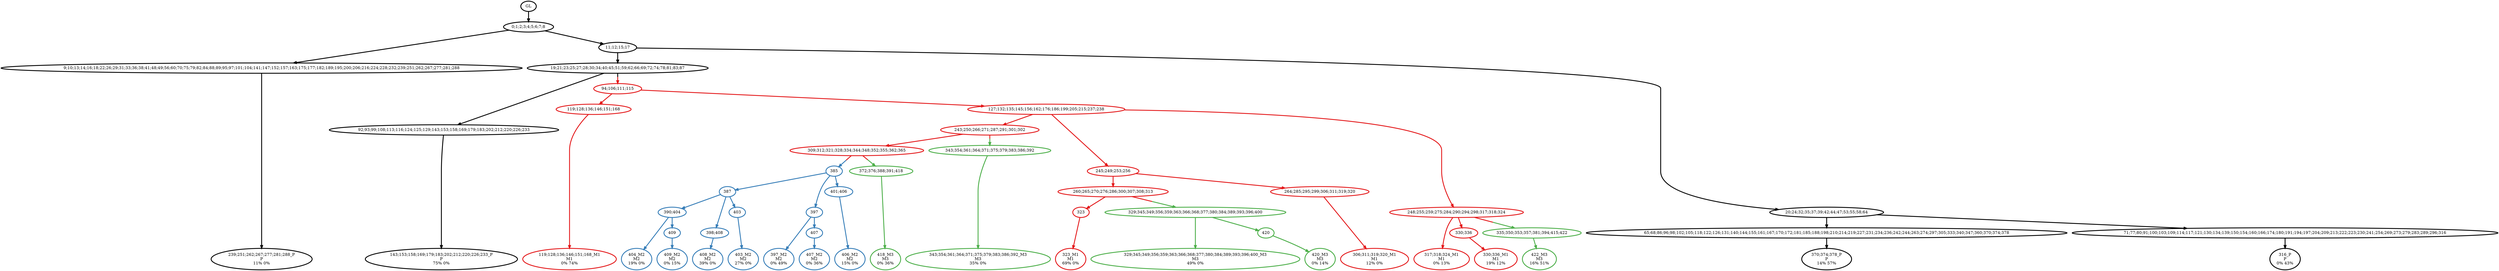 digraph T {
	{
		rank=same
		51 [penwidth=3,colorscheme=set19,color=0,label="239;251;262;267;277;281;288_P\nP\n11% 0%"]
		47 [penwidth=3,colorscheme=set19,color=0,label="143;153;158;169;179;183;202;212;220;226;233_P\nP\n75% 0%"]
		44 [penwidth=3,colorscheme=set19,color=0,label="370;374;378_P\nP\n14% 57%"]
		42 [penwidth=3,colorscheme=set19,color=0,label="316_P\nP\n0% 43%"]
		39 [penwidth=3,colorscheme=set19,color=1,label="119;128;136;146;151;168_M1\nM1\n0% 74%"]
		33 [penwidth=3,colorscheme=set19,color=1,label="323_M1\nM1\n69% 0%"]
		31 [penwidth=3,colorscheme=set19,color=1,label="306;311;319;320_M1\nM1\n12% 0%"]
		29 [penwidth=3,colorscheme=set19,color=1,label="317;318;324_M1\nM1\n0% 13%"]
		27 [penwidth=3,colorscheme=set19,color=1,label="330;336_M1\nM1\n19% 12%"]
		22 [penwidth=3,colorscheme=set19,color=2,label="404_M2\nM2\n19% 0%"]
		20 [penwidth=3,colorscheme=set19,color=2,label="409_M2\nM2\n0% 15%"]
		18 [penwidth=3,colorscheme=set19,color=2,label="408_M2\nM2\n39% 0%"]
		16 [penwidth=3,colorscheme=set19,color=2,label="403_M2\nM2\n27% 0%"]
		14 [penwidth=3,colorscheme=set19,color=2,label="397_M2\nM2\n0% 49%"]
		12 [penwidth=3,colorscheme=set19,color=2,label="407_M2\nM2\n0% 36%"]
		10 [penwidth=3,colorscheme=set19,color=2,label="406_M2\nM2\n15% 0%"]
		9 [penwidth=3,colorscheme=set19,color=3,label="418_M3\nM3\n0% 36%"]
		8 [penwidth=3,colorscheme=set19,color=3,label="343;354;361;364;371;375;379;383;386;392_M3\nM3\n35% 0%"]
		7 [penwidth=3,colorscheme=set19,color=3,label="329;345;349;356;359;363;366;368;377;380;384;389;393;396;400_M3\nM3\n49% 0%"]
		5 [penwidth=3,colorscheme=set19,color=3,label="420_M3\nM3\n0% 14%"]
		4 [penwidth=3,colorscheme=set19,color=3,label="422_M3\nM3\n16% 51%"]
	}
	54 [penwidth=3,colorscheme=set19,color=0,label="GL"]
	53 [penwidth=3,colorscheme=set19,color=0,label="0;1;2;3;4;5;6;7;8"]
	52 [penwidth=3,colorscheme=set19,color=0,label="9;10;13;14;16;18;22;26;29;31;33;36;38;41;48;49;56;60;70;75;79;82;84;88;89;95;97;101;104;141;147;152;157;163;175;177;182;189;195;200;206;216;224;228;232;239;251;262;267;277;281;288"]
	50 [penwidth=3,colorscheme=set19,color=0,label="11;12;15;17"]
	49 [penwidth=3,colorscheme=set19,color=0,label="19;21;23;25;27;28;30;34;40;45;51;59;62;66;69;72;74;78;81;83;87"]
	48 [penwidth=3,colorscheme=set19,color=0,label="92;93;99;108;113;116;124;125;129;143;153;158;169;179;183;202;212;220;226;233"]
	46 [penwidth=3,colorscheme=set19,color=0,label="20;24;32;35;37;39;42;44;47;53;55;58;64"]
	45 [penwidth=3,colorscheme=set19,color=0,label="65;68;86;96;98;102;105;118;122;126;131;140;144;155;161;167;170;172;181;185;188;198;210;214;219;227;231;234;236;242;244;263;274;297;305;333;340;347;360;370;374;378"]
	43 [penwidth=3,colorscheme=set19,color=0,label="71;77;80;91;100;103;109;114;117;121;130;134;139;150;154;160;166;174;180;191;194;197;204;209;213;222;223;230;241;254;269;273;279;283;289;296;316"]
	41 [penwidth=3,colorscheme=set19,color=1,label="94;106;111;115"]
	40 [penwidth=3,colorscheme=set19,color=1,label="119;128;136;146;151;168"]
	38 [penwidth=3,colorscheme=set19,color=1,label="127;132;135;145;156;162;176;186;199;205;215;237;238"]
	37 [penwidth=3,colorscheme=set19,color=1,label="243;250;266;271;287;291;301;302"]
	36 [penwidth=3,colorscheme=set19,color=1,label="245;249;253;256"]
	35 [penwidth=3,colorscheme=set19,color=1,label="260;265;270;276;286;300;307;308;313"]
	34 [penwidth=3,colorscheme=set19,color=1,label="323"]
	32 [penwidth=3,colorscheme=set19,color=1,label="264;285;295;299;306;311;319;320"]
	30 [penwidth=3,colorscheme=set19,color=1,label="248;255;259;275;284;290;294;298;317;318;324"]
	28 [penwidth=3,colorscheme=set19,color=1,label="330;336"]
	26 [penwidth=3,colorscheme=set19,color=1,label="309;312;321;328;334;344;348;352;355;362;365"]
	25 [penwidth=3,colorscheme=set19,color=2,label="385"]
	24 [penwidth=3,colorscheme=set19,color=2,label="387"]
	23 [penwidth=3,colorscheme=set19,color=2,label="390;404"]
	21 [penwidth=3,colorscheme=set19,color=2,label="409"]
	19 [penwidth=3,colorscheme=set19,color=2,label="398;408"]
	17 [penwidth=3,colorscheme=set19,color=2,label="403"]
	15 [penwidth=3,colorscheme=set19,color=2,label="397"]
	13 [penwidth=3,colorscheme=set19,color=2,label="407"]
	11 [penwidth=3,colorscheme=set19,color=2,label="401;406"]
	6 [penwidth=3,colorscheme=set19,color=3,label="420"]
	3 [penwidth=3,colorscheme=set19,color=3,label="335;350;353;357;381;394;415;422"]
	2 [penwidth=3,colorscheme=set19,color=3,label="329;345;349;356;359;363;366;368;377;380;384;389;393;396;400"]
	1 [penwidth=3,colorscheme=set19,color=3,label="372;376;388;391;418"]
	0 [penwidth=3,colorscheme=set19,color=3,label="343;354;361;364;371;375;379;383;386;392"]
	54 -> 53 [penwidth=3,colorscheme=set19,color=0]
	53 -> 50 [penwidth=3,colorscheme=set19,color=0]
	53 -> 52 [penwidth=3,colorscheme=set19,color=0]
	52 -> 51 [penwidth=3,colorscheme=set19,color=0]
	50 -> 46 [penwidth=3,colorscheme=set19,color=0]
	50 -> 49 [penwidth=3,colorscheme=set19,color=0]
	49 -> 48 [penwidth=3,colorscheme=set19,color=0]
	49 -> 41 [penwidth=3,colorscheme=set19,color="0;0.5:1"]
	48 -> 47 [penwidth=3,colorscheme=set19,color=0]
	46 -> 43 [penwidth=3,colorscheme=set19,color=0]
	46 -> 45 [penwidth=3,colorscheme=set19,color=0]
	45 -> 44 [penwidth=3,colorscheme=set19,color=0]
	43 -> 42 [penwidth=3,colorscheme=set19,color=0]
	41 -> 40 [penwidth=3,colorscheme=set19,color=1]
	41 -> 38 [penwidth=3,colorscheme=set19,color=1]
	40 -> 39 [penwidth=3,colorscheme=set19,color=1]
	38 -> 30 [penwidth=3,colorscheme=set19,color=1]
	38 -> 36 [penwidth=3,colorscheme=set19,color=1]
	38 -> 37 [penwidth=3,colorscheme=set19,color=1]
	37 -> 26 [penwidth=3,colorscheme=set19,color=1]
	37 -> 0 [penwidth=3,colorscheme=set19,color="1;0.5:3"]
	36 -> 32 [penwidth=3,colorscheme=set19,color=1]
	36 -> 35 [penwidth=3,colorscheme=set19,color=1]
	35 -> 34 [penwidth=3,colorscheme=set19,color=1]
	35 -> 2 [penwidth=3,colorscheme=set19,color="1;0.5:3"]
	34 -> 33 [penwidth=3,colorscheme=set19,color=1]
	32 -> 31 [penwidth=3,colorscheme=set19,color=1]
	30 -> 29 [penwidth=3,colorscheme=set19,color=1]
	30 -> 28 [penwidth=3,colorscheme=set19,color=1]
	30 -> 3 [penwidth=3,colorscheme=set19,color="1;0.5:3"]
	28 -> 27 [penwidth=3,colorscheme=set19,color=1]
	26 -> 25 [penwidth=3,colorscheme=set19,color="1;0.5:2"]
	26 -> 1 [penwidth=3,colorscheme=set19,color="1;0.5:3"]
	25 -> 24 [penwidth=3,colorscheme=set19,color=2]
	25 -> 15 [penwidth=3,colorscheme=set19,color=2]
	25 -> 11 [penwidth=3,colorscheme=set19,color=2]
	24 -> 17 [penwidth=3,colorscheme=set19,color=2]
	24 -> 19 [penwidth=3,colorscheme=set19,color=2]
	24 -> 23 [penwidth=3,colorscheme=set19,color=2]
	23 -> 22 [penwidth=3,colorscheme=set19,color=2]
	23 -> 21 [penwidth=3,colorscheme=set19,color=2]
	21 -> 20 [penwidth=3,colorscheme=set19,color=2]
	19 -> 18 [penwidth=3,colorscheme=set19,color=2]
	17 -> 16 [penwidth=3,colorscheme=set19,color=2]
	15 -> 14 [penwidth=3,colorscheme=set19,color=2]
	15 -> 13 [penwidth=3,colorscheme=set19,color=2]
	13 -> 12 [penwidth=3,colorscheme=set19,color=2]
	11 -> 10 [penwidth=3,colorscheme=set19,color=2]
	6 -> 5 [penwidth=3,colorscheme=set19,color=3]
	3 -> 4 [penwidth=3,colorscheme=set19,color=3]
	2 -> 7 [penwidth=3,colorscheme=set19,color=3]
	2 -> 6 [penwidth=3,colorscheme=set19,color=3]
	1 -> 9 [penwidth=3,colorscheme=set19,color=3]
	0 -> 8 [penwidth=3,colorscheme=set19,color=3]
}
